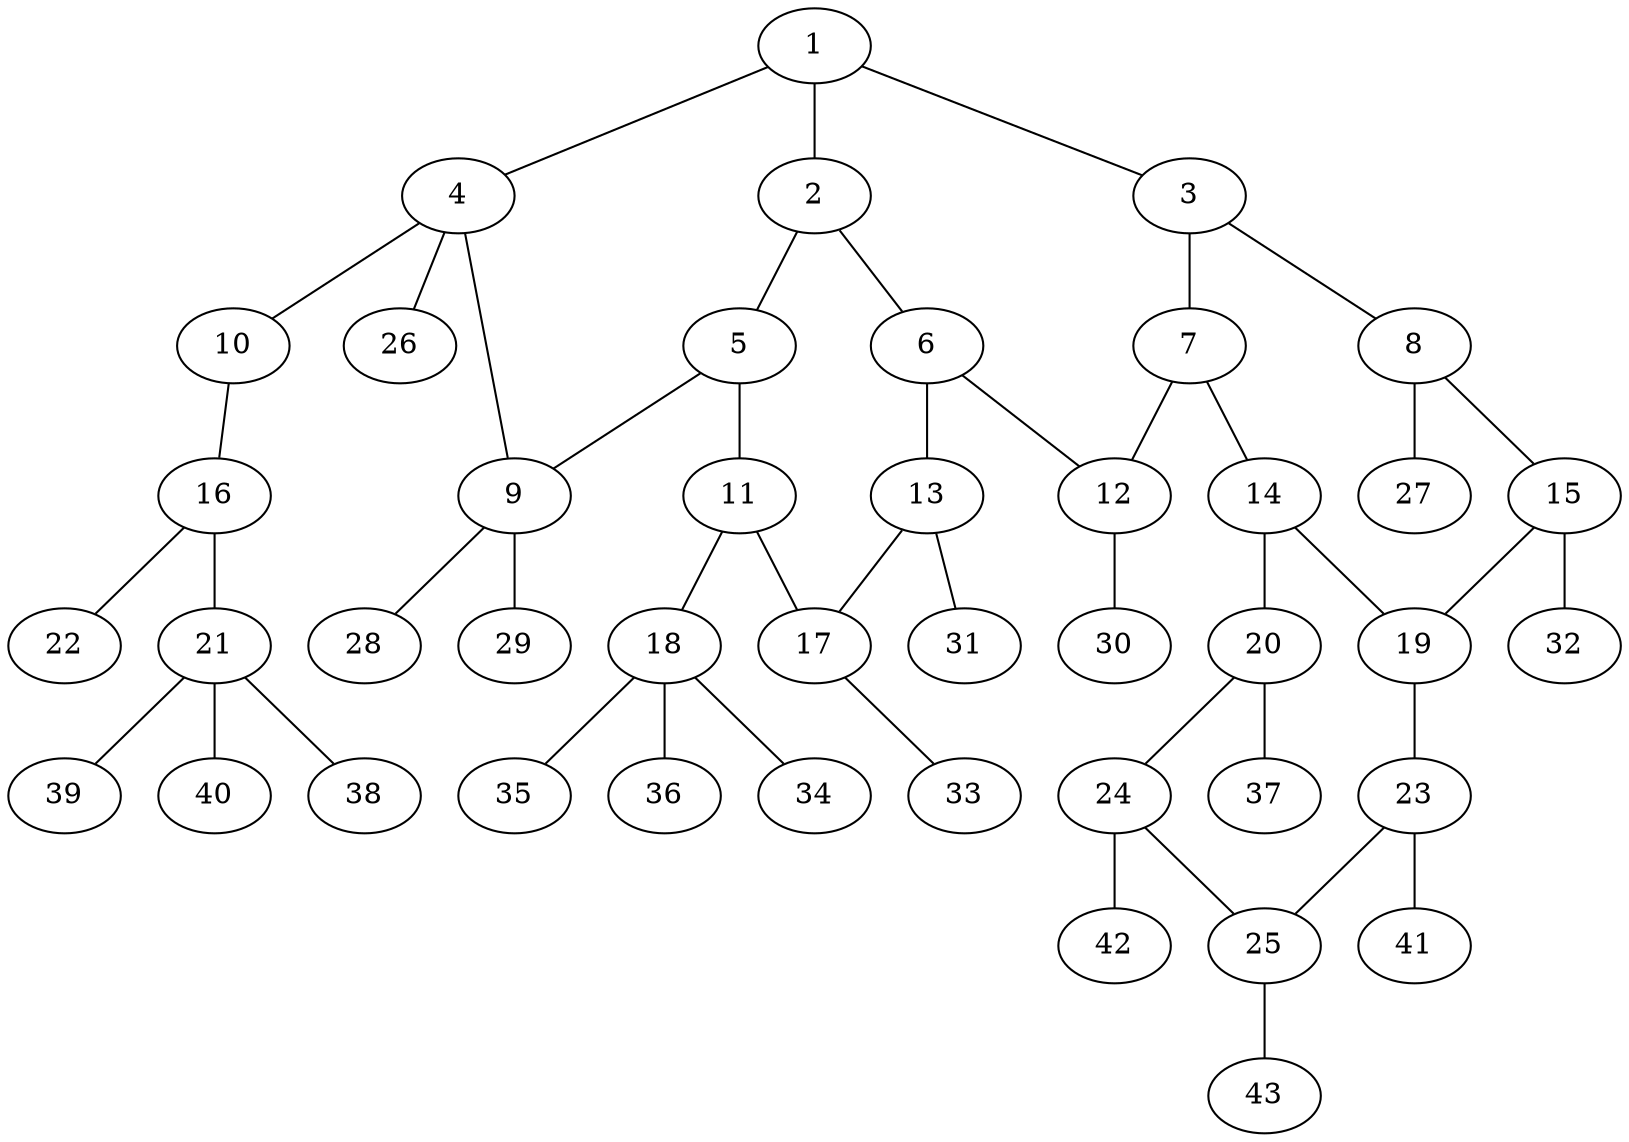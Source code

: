 graph molecule_769 {
	1	 [chem=C];
	2	 [chem=C];
	1 -- 2	 [valence=1];
	3	 [chem=C];
	1 -- 3	 [valence=2];
	4	 [chem=C];
	1 -- 4	 [valence=1];
	5	 [chem=C];
	2 -- 5	 [valence=2];
	6	 [chem=C];
	2 -- 6	 [valence=1];
	7	 [chem=C];
	3 -- 7	 [valence=1];
	8	 [chem=C];
	3 -- 8	 [valence=1];
	9	 [chem=C];
	4 -- 9	 [valence=1];
	10	 [chem=O];
	4 -- 10	 [valence=1];
	26	 [chem=H];
	4 -- 26	 [valence=1];
	5 -- 9	 [valence=1];
	11	 [chem=C];
	5 -- 11	 [valence=1];
	12	 [chem=C];
	6 -- 12	 [valence=1];
	13	 [chem=C];
	6 -- 13	 [valence=2];
	7 -- 12	 [valence=2];
	14	 [chem=C];
	7 -- 14	 [valence=1];
	15	 [chem=C];
	8 -- 15	 [valence=2];
	27	 [chem=H];
	8 -- 27	 [valence=1];
	28	 [chem=H];
	9 -- 28	 [valence=1];
	29	 [chem=H];
	9 -- 29	 [valence=1];
	16	 [chem=C];
	10 -- 16	 [valence=1];
	17	 [chem=C];
	11 -- 17	 [valence=2];
	18	 [chem=C];
	11 -- 18	 [valence=1];
	30	 [chem=H];
	12 -- 30	 [valence=1];
	13 -- 17	 [valence=1];
	31	 [chem=H];
	13 -- 31	 [valence=1];
	19	 [chem=C];
	14 -- 19	 [valence=2];
	20	 [chem=C];
	14 -- 20	 [valence=1];
	15 -- 19	 [valence=1];
	32	 [chem=H];
	15 -- 32	 [valence=1];
	21	 [chem=C];
	16 -- 21	 [valence=1];
	22	 [chem=O];
	16 -- 22	 [valence=2];
	33	 [chem=H];
	17 -- 33	 [valence=1];
	34	 [chem=H];
	18 -- 34	 [valence=1];
	35	 [chem=H];
	18 -- 35	 [valence=1];
	36	 [chem=H];
	18 -- 36	 [valence=1];
	23	 [chem=C];
	19 -- 23	 [valence=1];
	24	 [chem=C];
	20 -- 24	 [valence=2];
	37	 [chem=H];
	20 -- 37	 [valence=1];
	38	 [chem=H];
	21 -- 38	 [valence=1];
	39	 [chem=H];
	21 -- 39	 [valence=1];
	40	 [chem=H];
	21 -- 40	 [valence=1];
	25	 [chem=C];
	23 -- 25	 [valence=2];
	41	 [chem=H];
	23 -- 41	 [valence=1];
	24 -- 25	 [valence=1];
	42	 [chem=H];
	24 -- 42	 [valence=1];
	43	 [chem=H];
	25 -- 43	 [valence=1];
}
